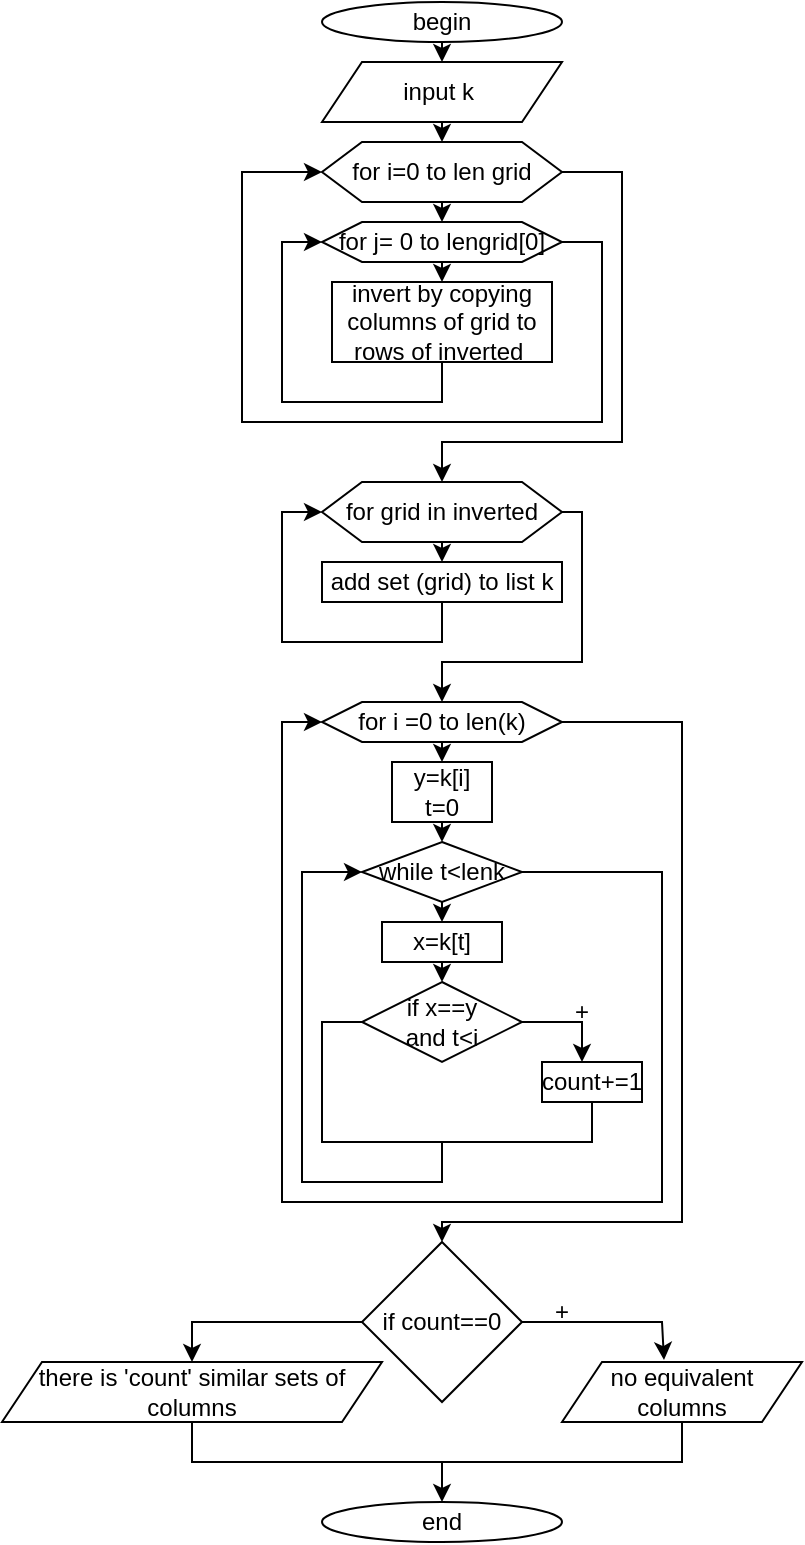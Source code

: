 <mxfile version="20.8.10" type="device"><diagram name="Page-1" id="EUKmH5L-dgxnr2DoE8vo"><mxGraphModel dx="746" dy="737" grid="1" gridSize="10" guides="1" tooltips="1" connect="1" arrows="1" fold="1" page="1" pageScale="1" pageWidth="1200" pageHeight="1600" math="0" shadow="0"><root><mxCell id="0"/><mxCell id="1" parent="0"/><mxCell id="zIr6ALPH9DTsnRUj7okY-1" value="begin" style="ellipse;whiteSpace=wrap;html=1;" vertex="1" parent="1"><mxGeometry x="220" width="120" height="20" as="geometry"/></mxCell><mxCell id="zIr6ALPH9DTsnRUj7okY-2" value="input k&amp;nbsp;" style="shape=parallelogram;perimeter=parallelogramPerimeter;whiteSpace=wrap;html=1;fixedSize=1;" vertex="1" parent="1"><mxGeometry x="220" y="30" width="120" height="30" as="geometry"/></mxCell><mxCell id="zIr6ALPH9DTsnRUj7okY-3" value="" style="endArrow=classic;html=1;rounded=0;exitX=0.5;exitY=1;exitDx=0;exitDy=0;entryX=0.5;entryY=0;entryDx=0;entryDy=0;" edge="1" parent="1" source="zIr6ALPH9DTsnRUj7okY-1" target="zIr6ALPH9DTsnRUj7okY-2"><mxGeometry width="50" height="50" relative="1" as="geometry"><mxPoint x="80" y="110" as="sourcePoint"/><mxPoint x="130" y="60" as="targetPoint"/></mxGeometry></mxCell><mxCell id="zIr6ALPH9DTsnRUj7okY-4" value="" style="endArrow=classic;html=1;rounded=0;exitX=0.5;exitY=1;exitDx=0;exitDy=0;entryX=0.5;entryY=0;entryDx=0;entryDy=0;" edge="1" parent="1" source="zIr6ALPH9DTsnRUj7okY-2" target="zIr6ALPH9DTsnRUj7okY-5"><mxGeometry width="50" height="50" relative="1" as="geometry"><mxPoint x="250" y="180" as="sourcePoint"/><mxPoint x="350" y="90" as="targetPoint"/></mxGeometry></mxCell><mxCell id="zIr6ALPH9DTsnRUj7okY-5" value="for i=0 to len grid" style="shape=hexagon;perimeter=hexagonPerimeter2;whiteSpace=wrap;html=1;fixedSize=1;" vertex="1" parent="1"><mxGeometry x="220" y="70" width="120" height="30" as="geometry"/></mxCell><mxCell id="zIr6ALPH9DTsnRUj7okY-6" value="" style="endArrow=classic;html=1;rounded=0;exitX=0.5;exitY=1;exitDx=0;exitDy=0;entryX=0.5;entryY=0;entryDx=0;entryDy=0;" edge="1" parent="1" source="zIr6ALPH9DTsnRUj7okY-5" target="zIr6ALPH9DTsnRUj7okY-7"><mxGeometry width="50" height="50" relative="1" as="geometry"><mxPoint x="280" y="200" as="sourcePoint"/><mxPoint x="280" y="130" as="targetPoint"/></mxGeometry></mxCell><mxCell id="zIr6ALPH9DTsnRUj7okY-7" value="for j= 0 to lengrid[0]" style="shape=hexagon;perimeter=hexagonPerimeter2;whiteSpace=wrap;html=1;fixedSize=1;" vertex="1" parent="1"><mxGeometry x="220" y="110" width="120" height="20" as="geometry"/></mxCell><mxCell id="zIr6ALPH9DTsnRUj7okY-10" value="invert by copying columns of grid to rows of inverted&amp;nbsp;" style="rounded=0;whiteSpace=wrap;html=1;" vertex="1" parent="1"><mxGeometry x="225" y="140" width="110" height="40" as="geometry"/></mxCell><mxCell id="zIr6ALPH9DTsnRUj7okY-11" value="" style="endArrow=classic;html=1;rounded=0;exitX=0.5;exitY=1;exitDx=0;exitDy=0;entryX=0.5;entryY=0;entryDx=0;entryDy=0;" edge="1" parent="1" source="zIr6ALPH9DTsnRUj7okY-7" target="zIr6ALPH9DTsnRUj7okY-10"><mxGeometry width="50" height="50" relative="1" as="geometry"><mxPoint x="430" y="190" as="sourcePoint"/><mxPoint x="480" y="140" as="targetPoint"/></mxGeometry></mxCell><mxCell id="zIr6ALPH9DTsnRUj7okY-12" value="" style="endArrow=classic;html=1;rounded=0;exitX=0.5;exitY=1;exitDx=0;exitDy=0;entryX=0;entryY=0.5;entryDx=0;entryDy=0;" edge="1" parent="1" source="zIr6ALPH9DTsnRUj7okY-10" target="zIr6ALPH9DTsnRUj7okY-7"><mxGeometry width="50" height="50" relative="1" as="geometry"><mxPoint x="310" y="320" as="sourcePoint"/><mxPoint x="360" y="270" as="targetPoint"/><Array as="points"><mxPoint x="280" y="200"/><mxPoint x="200" y="200"/><mxPoint x="200" y="120"/></Array></mxGeometry></mxCell><mxCell id="zIr6ALPH9DTsnRUj7okY-13" value="" style="endArrow=classic;html=1;rounded=0;exitX=1;exitY=0.5;exitDx=0;exitDy=0;entryX=0;entryY=0.5;entryDx=0;entryDy=0;" edge="1" parent="1" source="zIr6ALPH9DTsnRUj7okY-7" target="zIr6ALPH9DTsnRUj7okY-5"><mxGeometry width="50" height="50" relative="1" as="geometry"><mxPoint x="390" y="120" as="sourcePoint"/><mxPoint x="440" y="70" as="targetPoint"/><Array as="points"><mxPoint x="360" y="120"/><mxPoint x="360" y="210"/><mxPoint x="180" y="210"/><mxPoint x="180" y="85"/></Array></mxGeometry></mxCell><mxCell id="zIr6ALPH9DTsnRUj7okY-14" value="" style="endArrow=classic;html=1;rounded=0;exitX=1;exitY=0.5;exitDx=0;exitDy=0;" edge="1" parent="1" source="zIr6ALPH9DTsnRUj7okY-5"><mxGeometry width="50" height="50" relative="1" as="geometry"><mxPoint x="360" y="70" as="sourcePoint"/><mxPoint x="280" y="240" as="targetPoint"/><Array as="points"><mxPoint x="370" y="85"/><mxPoint x="370" y="220"/><mxPoint x="280" y="220"/></Array></mxGeometry></mxCell><mxCell id="zIr6ALPH9DTsnRUj7okY-15" value="for grid in inverted" style="shape=hexagon;perimeter=hexagonPerimeter2;whiteSpace=wrap;html=1;fixedSize=1;" vertex="1" parent="1"><mxGeometry x="220" y="240" width="120" height="30" as="geometry"/></mxCell><mxCell id="zIr6ALPH9DTsnRUj7okY-16" value="add set (grid) to list k" style="rounded=0;whiteSpace=wrap;html=1;" vertex="1" parent="1"><mxGeometry x="220" y="280" width="120" height="20" as="geometry"/></mxCell><mxCell id="zIr6ALPH9DTsnRUj7okY-17" value="" style="endArrow=classic;html=1;rounded=0;exitX=0.5;exitY=1;exitDx=0;exitDy=0;entryX=0.5;entryY=0;entryDx=0;entryDy=0;" edge="1" parent="1" source="zIr6ALPH9DTsnRUj7okY-15" target="zIr6ALPH9DTsnRUj7okY-16"><mxGeometry width="50" height="50" relative="1" as="geometry"><mxPoint x="410" y="350" as="sourcePoint"/><mxPoint x="460" y="300" as="targetPoint"/></mxGeometry></mxCell><mxCell id="zIr6ALPH9DTsnRUj7okY-18" value="" style="endArrow=classic;html=1;rounded=0;exitX=0.5;exitY=1;exitDx=0;exitDy=0;entryX=0;entryY=0.5;entryDx=0;entryDy=0;" edge="1" parent="1" source="zIr6ALPH9DTsnRUj7okY-16" target="zIr6ALPH9DTsnRUj7okY-15"><mxGeometry width="50" height="50" relative="1" as="geometry"><mxPoint x="270" y="440" as="sourcePoint"/><mxPoint x="320" y="390" as="targetPoint"/><Array as="points"><mxPoint x="280" y="320"/><mxPoint x="200" y="320"/><mxPoint x="200" y="255"/></Array></mxGeometry></mxCell><mxCell id="zIr6ALPH9DTsnRUj7okY-19" value="" style="endArrow=classic;html=1;rounded=0;exitX=1;exitY=0.5;exitDx=0;exitDy=0;" edge="1" parent="1" source="zIr6ALPH9DTsnRUj7okY-15"><mxGeometry width="50" height="50" relative="1" as="geometry"><mxPoint x="410" y="270" as="sourcePoint"/><mxPoint x="280" y="350" as="targetPoint"/><Array as="points"><mxPoint x="350" y="255"/><mxPoint x="350" y="330"/><mxPoint x="280" y="330"/></Array></mxGeometry></mxCell><mxCell id="zIr6ALPH9DTsnRUj7okY-20" value="for i =0 to len(k)" style="shape=hexagon;perimeter=hexagonPerimeter2;whiteSpace=wrap;html=1;fixedSize=1;" vertex="1" parent="1"><mxGeometry x="220" y="350" width="120" height="20" as="geometry"/></mxCell><mxCell id="zIr6ALPH9DTsnRUj7okY-21" value="y=k[i]&lt;br&gt;t=0" style="rounded=0;whiteSpace=wrap;html=1;" vertex="1" parent="1"><mxGeometry x="255" y="380" width="50" height="30" as="geometry"/></mxCell><mxCell id="zIr6ALPH9DTsnRUj7okY-22" value="" style="endArrow=classic;html=1;rounded=0;exitX=0.5;exitY=1;exitDx=0;exitDy=0;entryX=0.5;entryY=0;entryDx=0;entryDy=0;" edge="1" parent="1" source="zIr6ALPH9DTsnRUj7okY-20" target="zIr6ALPH9DTsnRUj7okY-21"><mxGeometry width="50" height="50" relative="1" as="geometry"><mxPoint x="410" y="390" as="sourcePoint"/><mxPoint x="460" y="340" as="targetPoint"/></mxGeometry></mxCell><mxCell id="zIr6ALPH9DTsnRUj7okY-23" value="" style="endArrow=classic;html=1;rounded=0;exitX=0.5;exitY=1;exitDx=0;exitDy=0;entryX=0.5;entryY=0;entryDx=0;entryDy=0;" edge="1" parent="1" source="zIr6ALPH9DTsnRUj7okY-21" target="zIr6ALPH9DTsnRUj7okY-24"><mxGeometry width="50" height="50" relative="1" as="geometry"><mxPoint x="340" y="410" as="sourcePoint"/><mxPoint x="390" y="410" as="targetPoint"/></mxGeometry></mxCell><mxCell id="zIr6ALPH9DTsnRUj7okY-24" value="while t&amp;lt;lenk" style="rhombus;whiteSpace=wrap;html=1;" vertex="1" parent="1"><mxGeometry x="240" y="420" width="80" height="30" as="geometry"/></mxCell><mxCell id="zIr6ALPH9DTsnRUj7okY-25" value="" style="endArrow=classic;html=1;rounded=0;exitX=0.5;exitY=1;exitDx=0;exitDy=0;entryX=0.5;entryY=0;entryDx=0;entryDy=0;" edge="1" parent="1" source="zIr6ALPH9DTsnRUj7okY-24" target="zIr6ALPH9DTsnRUj7okY-26"><mxGeometry width="50" height="50" relative="1" as="geometry"><mxPoint x="350" y="530" as="sourcePoint"/><mxPoint x="400" y="480" as="targetPoint"/></mxGeometry></mxCell><mxCell id="zIr6ALPH9DTsnRUj7okY-26" value="x=k[t]" style="rounded=0;whiteSpace=wrap;html=1;" vertex="1" parent="1"><mxGeometry x="250" y="460" width="60" height="20" as="geometry"/></mxCell><mxCell id="zIr6ALPH9DTsnRUj7okY-27" value="if x==y&lt;br&gt;and t&amp;lt;i" style="rhombus;whiteSpace=wrap;html=1;" vertex="1" parent="1"><mxGeometry x="240" y="490" width="80" height="40" as="geometry"/></mxCell><mxCell id="zIr6ALPH9DTsnRUj7okY-28" value="" style="endArrow=classic;html=1;rounded=0;exitX=0.5;exitY=1;exitDx=0;exitDy=0;entryX=0.5;entryY=0;entryDx=0;entryDy=0;" edge="1" parent="1" source="zIr6ALPH9DTsnRUj7okY-26" target="zIr6ALPH9DTsnRUj7okY-27"><mxGeometry width="50" height="50" relative="1" as="geometry"><mxPoint x="390" y="390" as="sourcePoint"/><mxPoint x="440" y="340" as="targetPoint"/></mxGeometry></mxCell><mxCell id="zIr6ALPH9DTsnRUj7okY-31" value="+" style="text;html=1;strokeColor=none;fillColor=none;align=center;verticalAlign=middle;whiteSpace=wrap;rounded=0;" vertex="1" parent="1"><mxGeometry x="320" y="480" width="60" height="50" as="geometry"/></mxCell><mxCell id="zIr6ALPH9DTsnRUj7okY-33" value="" style="endArrow=classic;html=1;rounded=0;exitX=1;exitY=0.5;exitDx=0;exitDy=0;entryX=0.5;entryY=1;entryDx=0;entryDy=0;" edge="1" parent="1" source="zIr6ALPH9DTsnRUj7okY-27" target="zIr6ALPH9DTsnRUj7okY-31"><mxGeometry width="50" height="50" relative="1" as="geometry"><mxPoint x="440" y="470" as="sourcePoint"/><mxPoint x="490" y="420" as="targetPoint"/><Array as="points"><mxPoint x="350" y="510"/></Array></mxGeometry></mxCell><mxCell id="zIr6ALPH9DTsnRUj7okY-34" value="count+=1" style="rounded=0;whiteSpace=wrap;html=1;" vertex="1" parent="1"><mxGeometry x="330" y="530" width="50" height="20" as="geometry"/></mxCell><mxCell id="zIr6ALPH9DTsnRUj7okY-35" value="" style="endArrow=none;html=1;rounded=0;entryX=0.5;entryY=1;entryDx=0;entryDy=0;exitX=0;exitY=0.5;exitDx=0;exitDy=0;" edge="1" parent="1" source="zIr6ALPH9DTsnRUj7okY-27" target="zIr6ALPH9DTsnRUj7okY-34"><mxGeometry width="50" height="50" relative="1" as="geometry"><mxPoint x="310" y="620" as="sourcePoint"/><mxPoint x="360" y="570" as="targetPoint"/><Array as="points"><mxPoint x="220" y="510"/><mxPoint x="220" y="570"/><mxPoint x="355" y="570"/></Array></mxGeometry></mxCell><mxCell id="zIr6ALPH9DTsnRUj7okY-36" value="" style="endArrow=classic;html=1;rounded=0;entryX=0;entryY=0.5;entryDx=0;entryDy=0;startArrow=none;" edge="1" parent="1" target="zIr6ALPH9DTsnRUj7okY-24"><mxGeometry width="50" height="50" relative="1" as="geometry"><mxPoint x="210" y="480" as="sourcePoint"/><mxPoint x="210" y="590" as="targetPoint"/><Array as="points"><mxPoint x="210" y="435"/></Array></mxGeometry></mxCell><mxCell id="zIr6ALPH9DTsnRUj7okY-37" value="" style="endArrow=classic;html=1;rounded=0;exitX=1;exitY=0.5;exitDx=0;exitDy=0;entryX=0;entryY=0.5;entryDx=0;entryDy=0;" edge="1" parent="1" source="zIr6ALPH9DTsnRUj7okY-24" target="zIr6ALPH9DTsnRUj7okY-20"><mxGeometry width="50" height="50" relative="1" as="geometry"><mxPoint x="350" y="430" as="sourcePoint"/><mxPoint x="400" y="380" as="targetPoint"/><Array as="points"><mxPoint x="390" y="435"/><mxPoint x="390" y="600"/><mxPoint x="200" y="600"/><mxPoint x="200" y="360"/></Array></mxGeometry></mxCell><mxCell id="zIr6ALPH9DTsnRUj7okY-38" value="" style="endArrow=classic;html=1;rounded=0;exitX=1;exitY=0.5;exitDx=0;exitDy=0;" edge="1" parent="1" source="zIr6ALPH9DTsnRUj7okY-20"><mxGeometry width="50" height="50" relative="1" as="geometry"><mxPoint x="410" y="340" as="sourcePoint"/><mxPoint x="280" y="620" as="targetPoint"/><Array as="points"><mxPoint x="400" y="360"/><mxPoint x="400" y="610"/><mxPoint x="280" y="610"/></Array></mxGeometry></mxCell><mxCell id="zIr6ALPH9DTsnRUj7okY-39" value="if count==0" style="rhombus;whiteSpace=wrap;html=1;" vertex="1" parent="1"><mxGeometry x="240" y="620" width="80" height="80" as="geometry"/></mxCell><mxCell id="zIr6ALPH9DTsnRUj7okY-40" value="" style="endArrow=classic;html=1;rounded=0;exitX=1;exitY=0.5;exitDx=0;exitDy=0;entryX=0.425;entryY=-0.033;entryDx=0;entryDy=0;entryPerimeter=0;" edge="1" parent="1" source="zIr6ALPH9DTsnRUj7okY-39" target="zIr6ALPH9DTsnRUj7okY-41"><mxGeometry width="50" height="50" relative="1" as="geometry"><mxPoint x="390" y="670" as="sourcePoint"/><mxPoint x="390" y="700" as="targetPoint"/><Array as="points"><mxPoint x="390" y="660"/></Array></mxGeometry></mxCell><mxCell id="zIr6ALPH9DTsnRUj7okY-41" value="no equivalent columns" style="shape=parallelogram;perimeter=parallelogramPerimeter;whiteSpace=wrap;html=1;fixedSize=1;" vertex="1" parent="1"><mxGeometry x="340" y="680" width="120" height="30" as="geometry"/></mxCell><mxCell id="zIr6ALPH9DTsnRUj7okY-42" value="+" style="text;html=1;strokeColor=none;fillColor=none;align=center;verticalAlign=middle;whiteSpace=wrap;rounded=0;" vertex="1" parent="1"><mxGeometry x="310" y="640" width="60" height="30" as="geometry"/></mxCell><mxCell id="zIr6ALPH9DTsnRUj7okY-43" value="" style="endArrow=none;html=1;rounded=0;" edge="1" parent="1"><mxGeometry width="50" height="50" relative="1" as="geometry"><mxPoint x="280" y="570" as="sourcePoint"/><mxPoint x="210" y="480" as="targetPoint"/><Array as="points"><mxPoint x="280" y="590"/><mxPoint x="210" y="590"/></Array></mxGeometry></mxCell><mxCell id="zIr6ALPH9DTsnRUj7okY-48" value="there is 'count' similar sets of columns" style="shape=parallelogram;perimeter=parallelogramPerimeter;whiteSpace=wrap;html=1;fixedSize=1;" vertex="1" parent="1"><mxGeometry x="60" y="680" width="190" height="30" as="geometry"/></mxCell><mxCell id="zIr6ALPH9DTsnRUj7okY-49" value="" style="endArrow=classic;html=1;rounded=0;exitX=0;exitY=0.5;exitDx=0;exitDy=0;entryX=0.5;entryY=0;entryDx=0;entryDy=0;" edge="1" parent="1" source="zIr6ALPH9DTsnRUj7okY-39" target="zIr6ALPH9DTsnRUj7okY-48"><mxGeometry width="50" height="50" relative="1" as="geometry"><mxPoint x="90" y="620" as="sourcePoint"/><mxPoint x="140" y="570" as="targetPoint"/><Array as="points"><mxPoint x="155" y="660"/></Array></mxGeometry></mxCell><mxCell id="zIr6ALPH9DTsnRUj7okY-50" value="" style="endArrow=none;html=1;rounded=0;exitX=0.5;exitY=1;exitDx=0;exitDy=0;entryX=0.5;entryY=1;entryDx=0;entryDy=0;" edge="1" parent="1" source="zIr6ALPH9DTsnRUj7okY-48" target="zIr6ALPH9DTsnRUj7okY-41"><mxGeometry width="50" height="50" relative="1" as="geometry"><mxPoint x="170" y="890" as="sourcePoint"/><mxPoint x="220" y="840" as="targetPoint"/><Array as="points"><mxPoint x="155" y="730"/><mxPoint x="400" y="730"/></Array></mxGeometry></mxCell><mxCell id="zIr6ALPH9DTsnRUj7okY-51" value="" style="endArrow=classic;html=1;rounded=0;" edge="1" parent="1"><mxGeometry width="50" height="50" relative="1" as="geometry"><mxPoint x="280" y="730" as="sourcePoint"/><mxPoint x="280" y="750" as="targetPoint"/></mxGeometry></mxCell><mxCell id="zIr6ALPH9DTsnRUj7okY-52" value="end" style="ellipse;whiteSpace=wrap;html=1;" vertex="1" parent="1"><mxGeometry x="220" y="750" width="120" height="20" as="geometry"/></mxCell></root></mxGraphModel></diagram></mxfile>
